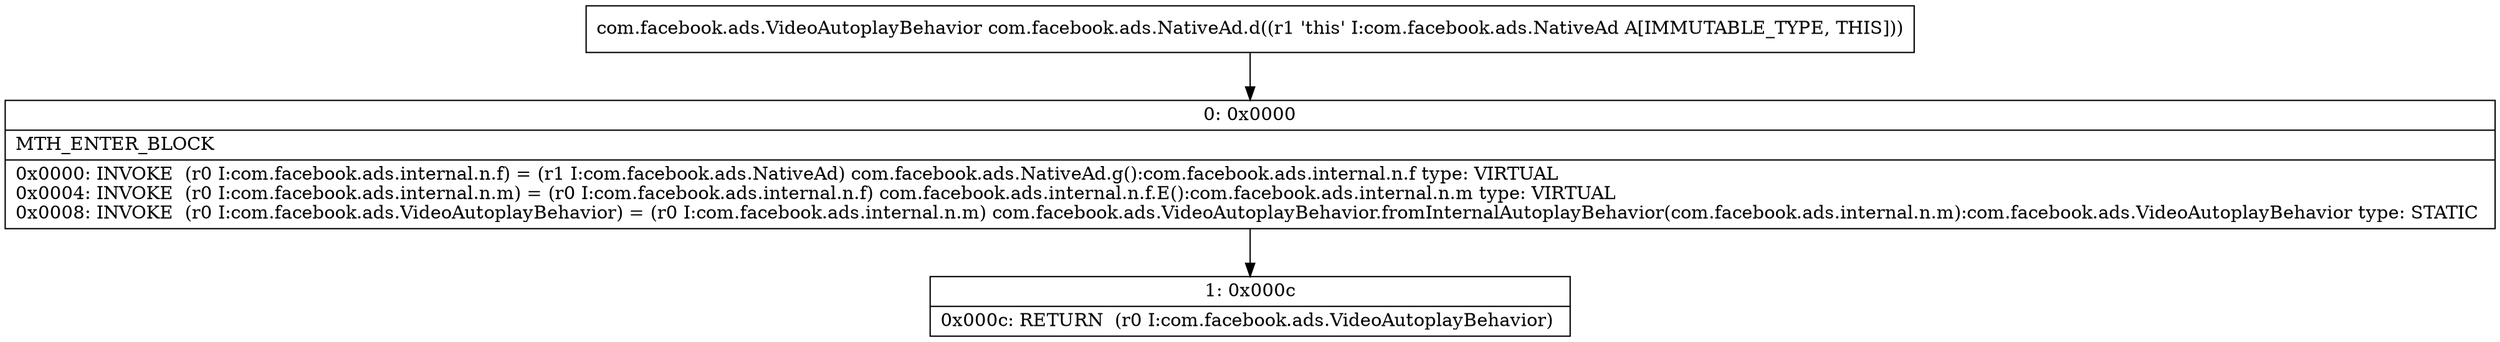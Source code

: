 digraph "CFG forcom.facebook.ads.NativeAd.d()Lcom\/facebook\/ads\/VideoAutoplayBehavior;" {
Node_0 [shape=record,label="{0\:\ 0x0000|MTH_ENTER_BLOCK\l|0x0000: INVOKE  (r0 I:com.facebook.ads.internal.n.f) = (r1 I:com.facebook.ads.NativeAd) com.facebook.ads.NativeAd.g():com.facebook.ads.internal.n.f type: VIRTUAL \l0x0004: INVOKE  (r0 I:com.facebook.ads.internal.n.m) = (r0 I:com.facebook.ads.internal.n.f) com.facebook.ads.internal.n.f.E():com.facebook.ads.internal.n.m type: VIRTUAL \l0x0008: INVOKE  (r0 I:com.facebook.ads.VideoAutoplayBehavior) = (r0 I:com.facebook.ads.internal.n.m) com.facebook.ads.VideoAutoplayBehavior.fromInternalAutoplayBehavior(com.facebook.ads.internal.n.m):com.facebook.ads.VideoAutoplayBehavior type: STATIC \l}"];
Node_1 [shape=record,label="{1\:\ 0x000c|0x000c: RETURN  (r0 I:com.facebook.ads.VideoAutoplayBehavior) \l}"];
MethodNode[shape=record,label="{com.facebook.ads.VideoAutoplayBehavior com.facebook.ads.NativeAd.d((r1 'this' I:com.facebook.ads.NativeAd A[IMMUTABLE_TYPE, THIS])) }"];
MethodNode -> Node_0;
Node_0 -> Node_1;
}

